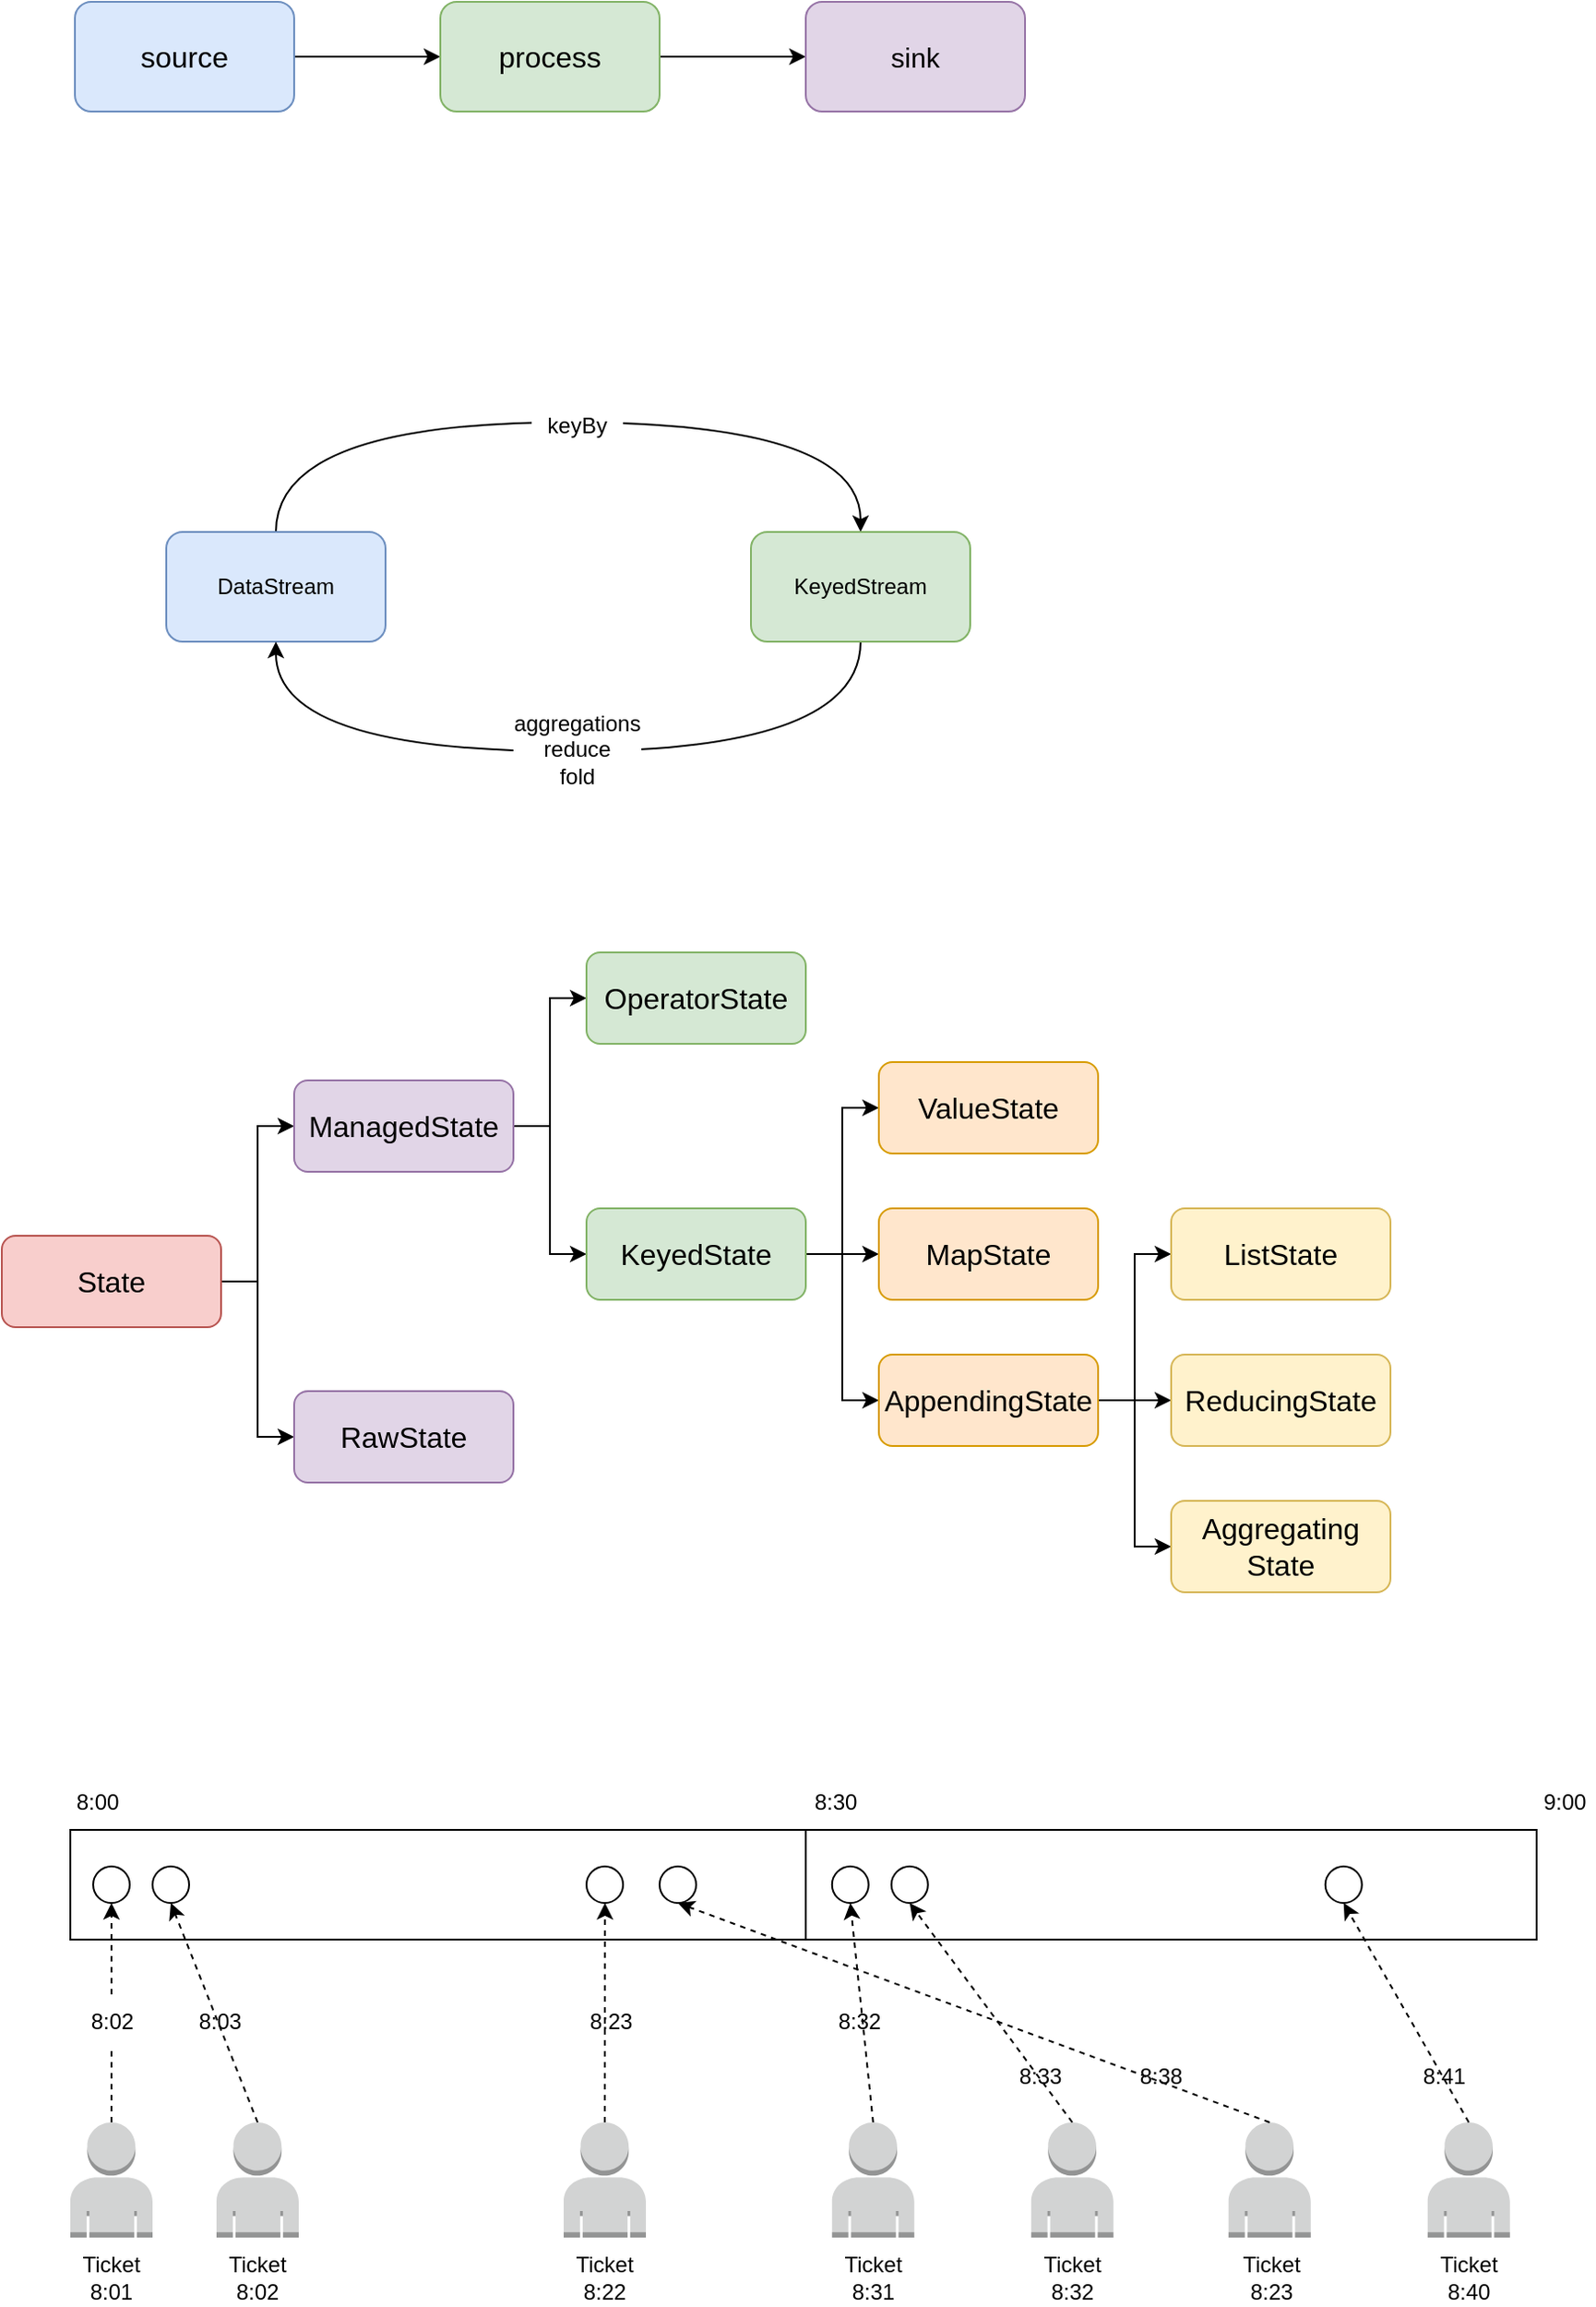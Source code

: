 <mxfile version="20.3.5" type="github">
  <diagram id="_oVOg_2L8pGMmzJAWcpK" name="Page-1">
    <mxGraphModel dx="1298" dy="734" grid="1" gridSize="10" guides="1" tooltips="1" connect="1" arrows="1" fold="1" page="1" pageScale="1" pageWidth="850" pageHeight="1100" math="0" shadow="0">
      <root>
        <mxCell id="0" />
        <mxCell id="1" parent="0" />
        <mxCell id="DA5ioZ5UG_cv5zVFgSnP-4" style="edgeStyle=orthogonalEdgeStyle;rounded=0;orthogonalLoop=1;jettySize=auto;html=1;exitX=1;exitY=0.5;exitDx=0;exitDy=0;entryX=0;entryY=0.5;entryDx=0;entryDy=0;fontSize=15;" parent="1" source="DA5ioZ5UG_cv5zVFgSnP-1" target="DA5ioZ5UG_cv5zVFgSnP-2" edge="1">
          <mxGeometry relative="1" as="geometry" />
        </mxCell>
        <mxCell id="DA5ioZ5UG_cv5zVFgSnP-1" value="&lt;font style=&quot;font-size: 16px;&quot;&gt;source&lt;/font&gt;" style="rounded=1;whiteSpace=wrap;html=1;fillColor=#dae8fc;strokeColor=#6c8ebf;" parent="1" vertex="1">
          <mxGeometry x="80" y="200" width="120" height="60" as="geometry" />
        </mxCell>
        <mxCell id="DA5ioZ5UG_cv5zVFgSnP-5" style="edgeStyle=orthogonalEdgeStyle;rounded=0;orthogonalLoop=1;jettySize=auto;html=1;exitX=1;exitY=0.5;exitDx=0;exitDy=0;entryX=0;entryY=0.5;entryDx=0;entryDy=0;fontSize=15;" parent="1" source="DA5ioZ5UG_cv5zVFgSnP-2" target="DA5ioZ5UG_cv5zVFgSnP-3" edge="1">
          <mxGeometry relative="1" as="geometry" />
        </mxCell>
        <mxCell id="DA5ioZ5UG_cv5zVFgSnP-2" value="&lt;font style=&quot;font-size: 16px;&quot;&gt;process&lt;/font&gt;" style="rounded=1;whiteSpace=wrap;html=1;fillColor=#d5e8d4;strokeColor=#82b366;" parent="1" vertex="1">
          <mxGeometry x="280" y="200" width="120" height="60" as="geometry" />
        </mxCell>
        <mxCell id="DA5ioZ5UG_cv5zVFgSnP-3" value="&lt;font style=&quot;font-size: 15px;&quot;&gt;sink&lt;/font&gt;" style="rounded=1;whiteSpace=wrap;html=1;fillColor=#e1d5e7;strokeColor=#9673a6;" parent="1" vertex="1">
          <mxGeometry x="480" y="200" width="120" height="60" as="geometry" />
        </mxCell>
        <mxCell id="hzGyoB1nwu1buTJKqw_e-3" style="edgeStyle=orthogonalEdgeStyle;curved=1;rounded=0;orthogonalLoop=1;jettySize=auto;html=1;exitX=0.5;exitY=0;exitDx=0;exitDy=0;entryX=0.5;entryY=0;entryDx=0;entryDy=0;" parent="1" source="hzGyoB1nwu1buTJKqw_e-1" target="hzGyoB1nwu1buTJKqw_e-2" edge="1">
          <mxGeometry relative="1" as="geometry">
            <Array as="points">
              <mxPoint x="190" y="430" />
              <mxPoint x="510" y="430" />
            </Array>
          </mxGeometry>
        </mxCell>
        <mxCell id="hzGyoB1nwu1buTJKqw_e-1" value="DataStream" style="rounded=1;whiteSpace=wrap;html=1;fillColor=#dae8fc;strokeColor=#6c8ebf;" parent="1" vertex="1">
          <mxGeometry x="130" y="490" width="120" height="60" as="geometry" />
        </mxCell>
        <mxCell id="hzGyoB1nwu1buTJKqw_e-4" style="edgeStyle=orthogonalEdgeStyle;curved=1;rounded=0;orthogonalLoop=1;jettySize=auto;html=1;exitX=0.5;exitY=1;exitDx=0;exitDy=0;entryX=0.5;entryY=1;entryDx=0;entryDy=0;" parent="1" source="hzGyoB1nwu1buTJKqw_e-2" target="hzGyoB1nwu1buTJKqw_e-1" edge="1">
          <mxGeometry relative="1" as="geometry">
            <Array as="points">
              <mxPoint x="510" y="610" />
              <mxPoint x="190" y="610" />
            </Array>
          </mxGeometry>
        </mxCell>
        <mxCell id="hzGyoB1nwu1buTJKqw_e-2" value="KeyedStream" style="rounded=1;whiteSpace=wrap;html=1;fillColor=#d5e8d4;strokeColor=#82b366;" parent="1" vertex="1">
          <mxGeometry x="450" y="490" width="120" height="60" as="geometry" />
        </mxCell>
        <mxCell id="hzGyoB1nwu1buTJKqw_e-5" value="keyBy" style="text;html=1;strokeColor=none;fillColor=default;align=center;verticalAlign=middle;whiteSpace=wrap;rounded=0;" parent="1" vertex="1">
          <mxGeometry x="330" y="417" width="50" height="30" as="geometry" />
        </mxCell>
        <mxCell id="hzGyoB1nwu1buTJKqw_e-8" value="aggregations&lt;br&gt;reduce&lt;br&gt;fold" style="text;html=1;strokeColor=none;fillColor=default;align=center;verticalAlign=middle;whiteSpace=wrap;rounded=0;" parent="1" vertex="1">
          <mxGeometry x="320" y="594" width="70" height="30" as="geometry" />
        </mxCell>
        <mxCell id="mNfEn4-VHd71BX42IYY5-13" style="edgeStyle=orthogonalEdgeStyle;rounded=0;orthogonalLoop=1;jettySize=auto;html=1;exitX=1;exitY=0.5;exitDx=0;exitDy=0;entryX=0;entryY=0.5;entryDx=0;entryDy=0;" parent="1" source="mNfEn4-VHd71BX42IYY5-1" target="mNfEn4-VHd71BX42IYY5-2" edge="1">
          <mxGeometry relative="1" as="geometry" />
        </mxCell>
        <mxCell id="mNfEn4-VHd71BX42IYY5-14" style="edgeStyle=orthogonalEdgeStyle;rounded=0;orthogonalLoop=1;jettySize=auto;html=1;exitX=1;exitY=0.5;exitDx=0;exitDy=0;entryX=0;entryY=0.5;entryDx=0;entryDy=0;" parent="1" source="mNfEn4-VHd71BX42IYY5-1" target="mNfEn4-VHd71BX42IYY5-3" edge="1">
          <mxGeometry relative="1" as="geometry" />
        </mxCell>
        <mxCell id="mNfEn4-VHd71BX42IYY5-1" value="&lt;font style=&quot;font-size: 16px;&quot;&gt;State&lt;/font&gt;" style="rounded=1;whiteSpace=wrap;html=1;fillColor=#f8cecc;strokeColor=#b85450;" parent="1" vertex="1">
          <mxGeometry x="40" y="875" width="120" height="50" as="geometry" />
        </mxCell>
        <mxCell id="mNfEn4-VHd71BX42IYY5-15" style="edgeStyle=orthogonalEdgeStyle;rounded=0;orthogonalLoop=1;jettySize=auto;html=1;exitX=1;exitY=0.5;exitDx=0;exitDy=0;entryX=0;entryY=0.5;entryDx=0;entryDy=0;" parent="1" source="mNfEn4-VHd71BX42IYY5-2" target="mNfEn4-VHd71BX42IYY5-5" edge="1">
          <mxGeometry relative="1" as="geometry" />
        </mxCell>
        <mxCell id="mNfEn4-VHd71BX42IYY5-16" style="edgeStyle=orthogonalEdgeStyle;rounded=0;orthogonalLoop=1;jettySize=auto;html=1;exitX=1;exitY=0.5;exitDx=0;exitDy=0;entryX=0;entryY=0.5;entryDx=0;entryDy=0;" parent="1" source="mNfEn4-VHd71BX42IYY5-2" target="mNfEn4-VHd71BX42IYY5-4" edge="1">
          <mxGeometry relative="1" as="geometry" />
        </mxCell>
        <mxCell id="mNfEn4-VHd71BX42IYY5-2" value="&lt;font style=&quot;font-size: 16px;&quot;&gt;ManagedState&lt;/font&gt;" style="rounded=1;whiteSpace=wrap;html=1;fillColor=#e1d5e7;strokeColor=#9673a6;" parent="1" vertex="1">
          <mxGeometry x="200" y="790" width="120" height="50" as="geometry" />
        </mxCell>
        <mxCell id="mNfEn4-VHd71BX42IYY5-3" value="&lt;font style=&quot;font-size: 16px;&quot;&gt;RawState&lt;/font&gt;" style="rounded=1;whiteSpace=wrap;html=1;fillColor=#e1d5e7;strokeColor=#9673a6;" parent="1" vertex="1">
          <mxGeometry x="200" y="960" width="120" height="50" as="geometry" />
        </mxCell>
        <mxCell id="mNfEn4-VHd71BX42IYY5-17" style="edgeStyle=orthogonalEdgeStyle;rounded=0;orthogonalLoop=1;jettySize=auto;html=1;exitX=1;exitY=0.5;exitDx=0;exitDy=0;entryX=0;entryY=0.5;entryDx=0;entryDy=0;" parent="1" source="mNfEn4-VHd71BX42IYY5-4" target="mNfEn4-VHd71BX42IYY5-7" edge="1">
          <mxGeometry relative="1" as="geometry" />
        </mxCell>
        <mxCell id="mNfEn4-VHd71BX42IYY5-18" style="edgeStyle=orthogonalEdgeStyle;rounded=0;orthogonalLoop=1;jettySize=auto;html=1;exitX=1;exitY=0.5;exitDx=0;exitDy=0;entryX=0;entryY=0.5;entryDx=0;entryDy=0;" parent="1" source="mNfEn4-VHd71BX42IYY5-4" target="mNfEn4-VHd71BX42IYY5-6" edge="1">
          <mxGeometry relative="1" as="geometry" />
        </mxCell>
        <mxCell id="mNfEn4-VHd71BX42IYY5-19" style="edgeStyle=orthogonalEdgeStyle;rounded=0;orthogonalLoop=1;jettySize=auto;html=1;exitX=1;exitY=0.5;exitDx=0;exitDy=0;entryX=0;entryY=0.5;entryDx=0;entryDy=0;" parent="1" source="mNfEn4-VHd71BX42IYY5-4" target="mNfEn4-VHd71BX42IYY5-8" edge="1">
          <mxGeometry relative="1" as="geometry" />
        </mxCell>
        <mxCell id="mNfEn4-VHd71BX42IYY5-4" value="&lt;font style=&quot;font-size: 16px;&quot;&gt;KeyedState&lt;/font&gt;" style="rounded=1;whiteSpace=wrap;html=1;fillColor=#d5e8d4;strokeColor=#82b366;flipV=1;" parent="1" vertex="1">
          <mxGeometry x="360" y="860" width="120" height="50" as="geometry" />
        </mxCell>
        <mxCell id="mNfEn4-VHd71BX42IYY5-5" value="&lt;span style=&quot;font-size: 16px;&quot;&gt;OperatorState&lt;/span&gt;" style="rounded=1;whiteSpace=wrap;html=1;fillColor=#d5e8d4;strokeColor=#82b366;flipV=1;" parent="1" vertex="1">
          <mxGeometry x="360" y="720" width="120" height="50" as="geometry" />
        </mxCell>
        <mxCell id="mNfEn4-VHd71BX42IYY5-6" value="&lt;font style=&quot;font-size: 16px;&quot;&gt;ValueState&lt;/font&gt;" style="rounded=1;whiteSpace=wrap;html=1;fillColor=#ffe6cc;strokeColor=#d79b00;" parent="1" vertex="1">
          <mxGeometry x="520" y="780" width="120" height="50" as="geometry" />
        </mxCell>
        <mxCell id="mNfEn4-VHd71BX42IYY5-7" value="&lt;font style=&quot;font-size: 16px;&quot;&gt;MapState&lt;/font&gt;" style="rounded=1;whiteSpace=wrap;html=1;fillColor=#ffe6cc;strokeColor=#d79b00;" parent="1" vertex="1">
          <mxGeometry x="520" y="860" width="120" height="50" as="geometry" />
        </mxCell>
        <mxCell id="mNfEn4-VHd71BX42IYY5-20" style="edgeStyle=orthogonalEdgeStyle;rounded=0;orthogonalLoop=1;jettySize=auto;html=1;exitX=1;exitY=0.5;exitDx=0;exitDy=0;entryX=0;entryY=0.5;entryDx=0;entryDy=0;" parent="1" source="mNfEn4-VHd71BX42IYY5-8" target="mNfEn4-VHd71BX42IYY5-11" edge="1">
          <mxGeometry relative="1" as="geometry" />
        </mxCell>
        <mxCell id="mNfEn4-VHd71BX42IYY5-21" style="edgeStyle=orthogonalEdgeStyle;rounded=0;orthogonalLoop=1;jettySize=auto;html=1;exitX=1;exitY=0.5;exitDx=0;exitDy=0;entryX=0;entryY=0.5;entryDx=0;entryDy=0;" parent="1" source="mNfEn4-VHd71BX42IYY5-8" target="mNfEn4-VHd71BX42IYY5-10" edge="1">
          <mxGeometry relative="1" as="geometry" />
        </mxCell>
        <mxCell id="mNfEn4-VHd71BX42IYY5-22" style="edgeStyle=orthogonalEdgeStyle;rounded=0;orthogonalLoop=1;jettySize=auto;html=1;exitX=1;exitY=0.5;exitDx=0;exitDy=0;entryX=0;entryY=0.5;entryDx=0;entryDy=0;" parent="1" source="mNfEn4-VHd71BX42IYY5-8" target="mNfEn4-VHd71BX42IYY5-12" edge="1">
          <mxGeometry relative="1" as="geometry" />
        </mxCell>
        <mxCell id="mNfEn4-VHd71BX42IYY5-8" value="&lt;font style=&quot;font-size: 16px;&quot;&gt;AppendingState&lt;/font&gt;" style="rounded=1;whiteSpace=wrap;html=1;fillColor=#ffe6cc;strokeColor=#d79b00;" parent="1" vertex="1">
          <mxGeometry x="520" y="940" width="120" height="50" as="geometry" />
        </mxCell>
        <mxCell id="mNfEn4-VHd71BX42IYY5-10" value="&lt;font style=&quot;font-size: 16px;&quot;&gt;ListState&lt;/font&gt;" style="rounded=1;whiteSpace=wrap;html=1;fillColor=#fff2cc;strokeColor=#d6b656;" parent="1" vertex="1">
          <mxGeometry x="680" y="860" width="120" height="50" as="geometry" />
        </mxCell>
        <mxCell id="mNfEn4-VHd71BX42IYY5-11" value="&lt;font style=&quot;font-size: 16px;&quot;&gt;ReducingState&lt;/font&gt;" style="rounded=1;whiteSpace=wrap;html=1;fillColor=#fff2cc;strokeColor=#d6b656;" parent="1" vertex="1">
          <mxGeometry x="680" y="940" width="120" height="50" as="geometry" />
        </mxCell>
        <mxCell id="mNfEn4-VHd71BX42IYY5-12" value="&lt;font style=&quot;font-size: 16px;&quot;&gt;Aggregating&lt;br&gt;State&lt;/font&gt;" style="rounded=1;whiteSpace=wrap;html=1;fillColor=#fff2cc;strokeColor=#d6b656;" parent="1" vertex="1">
          <mxGeometry x="680" y="1020" width="120" height="50" as="geometry" />
        </mxCell>
        <mxCell id="cq7n2qohAcCtZKUBrd6M-1" value="" style="outlineConnect=0;dashed=0;verticalLabelPosition=bottom;verticalAlign=top;align=center;html=1;shape=mxgraph.aws3.user;fillColor=#D2D3D3;gradientColor=none;flipH=0;flipV=0;" vertex="1" parent="1">
          <mxGeometry x="77.5" y="1360" width="45" height="63" as="geometry" />
        </mxCell>
        <mxCell id="cq7n2qohAcCtZKUBrd6M-2" value="" style="outlineConnect=0;dashed=0;verticalLabelPosition=bottom;verticalAlign=top;align=center;html=1;shape=mxgraph.aws3.user;fillColor=#D2D3D3;gradientColor=none;flipH=0;flipV=0;" vertex="1" parent="1">
          <mxGeometry x="157.5" y="1360" width="45" height="63" as="geometry" />
        </mxCell>
        <mxCell id="cq7n2qohAcCtZKUBrd6M-5" value="" style="outlineConnect=0;dashed=0;verticalLabelPosition=bottom;verticalAlign=top;align=center;html=1;shape=mxgraph.aws3.user;fillColor=#D2D3D3;gradientColor=none;flipH=0;flipV=0;" vertex="1" parent="1">
          <mxGeometry x="347.5" y="1360" width="45" height="63" as="geometry" />
        </mxCell>
        <mxCell id="cq7n2qohAcCtZKUBrd6M-6" value="" style="outlineConnect=0;dashed=0;verticalLabelPosition=bottom;verticalAlign=top;align=center;html=1;shape=mxgraph.aws3.user;fillColor=#D2D3D3;gradientColor=none;flipH=0;flipV=0;" vertex="1" parent="1">
          <mxGeometry x="494.38" y="1360" width="45" height="63" as="geometry" />
        </mxCell>
        <mxCell id="cq7n2qohAcCtZKUBrd6M-7" value="" style="outlineConnect=0;dashed=0;verticalLabelPosition=bottom;verticalAlign=top;align=center;html=1;shape=mxgraph.aws3.user;fillColor=#D2D3D3;gradientColor=none;flipH=0;flipV=0;" vertex="1" parent="1">
          <mxGeometry x="603.38" y="1360" width="45" height="63" as="geometry" />
        </mxCell>
        <mxCell id="cq7n2qohAcCtZKUBrd6M-8" value="" style="outlineConnect=0;dashed=0;verticalLabelPosition=bottom;verticalAlign=top;align=center;html=1;shape=mxgraph.aws3.user;fillColor=#D2D3D3;gradientColor=none;flipH=0;flipV=0;" vertex="1" parent="1">
          <mxGeometry x="711.38" y="1360" width="45" height="63" as="geometry" />
        </mxCell>
        <mxCell id="cq7n2qohAcCtZKUBrd6M-9" value="" style="outlineConnect=0;dashed=0;verticalLabelPosition=bottom;verticalAlign=top;align=center;html=1;shape=mxgraph.aws3.user;fillColor=#D2D3D3;gradientColor=none;flipH=0;flipV=0;" vertex="1" parent="1">
          <mxGeometry x="820.38" y="1360" width="45" height="63" as="geometry" />
        </mxCell>
        <mxCell id="cq7n2qohAcCtZKUBrd6M-10" value="Ticket 8:01" style="text;html=1;strokeColor=none;fillColor=none;align=center;verticalAlign=middle;whiteSpace=wrap;rounded=0;" vertex="1" parent="1">
          <mxGeometry x="70" y="1430" width="60" height="30" as="geometry" />
        </mxCell>
        <mxCell id="cq7n2qohAcCtZKUBrd6M-11" value="Ticket 8:02" style="text;html=1;strokeColor=none;fillColor=none;align=center;verticalAlign=middle;whiteSpace=wrap;rounded=0;" vertex="1" parent="1">
          <mxGeometry x="150" y="1430" width="60" height="30" as="geometry" />
        </mxCell>
        <mxCell id="cq7n2qohAcCtZKUBrd6M-12" value="Ticket 8:22" style="text;html=1;strokeColor=none;fillColor=none;align=center;verticalAlign=middle;whiteSpace=wrap;rounded=0;" vertex="1" parent="1">
          <mxGeometry x="340" y="1430" width="60" height="30" as="geometry" />
        </mxCell>
        <mxCell id="cq7n2qohAcCtZKUBrd6M-13" value="" style="rounded=0;whiteSpace=wrap;html=1;" vertex="1" parent="1">
          <mxGeometry x="77.5" y="1200" width="402.5" height="60" as="geometry" />
        </mxCell>
        <mxCell id="cq7n2qohAcCtZKUBrd6M-14" value="" style="rounded=0;whiteSpace=wrap;html=1;" vertex="1" parent="1">
          <mxGeometry x="480" y="1200" width="400" height="60" as="geometry" />
        </mxCell>
        <mxCell id="cq7n2qohAcCtZKUBrd6M-15" value="Ticket 8:31" style="text;html=1;strokeColor=none;fillColor=none;align=center;verticalAlign=middle;whiteSpace=wrap;rounded=0;" vertex="1" parent="1">
          <mxGeometry x="487.13" y="1430" width="60" height="30" as="geometry" />
        </mxCell>
        <mxCell id="cq7n2qohAcCtZKUBrd6M-16" value="Ticket 8:32" style="text;html=1;strokeColor=none;fillColor=none;align=center;verticalAlign=middle;whiteSpace=wrap;rounded=0;" vertex="1" parent="1">
          <mxGeometry x="595.63" y="1430" width="60" height="30" as="geometry" />
        </mxCell>
        <mxCell id="cq7n2qohAcCtZKUBrd6M-17" value="Ticket 8:23" style="text;html=1;strokeColor=none;fillColor=none;align=center;verticalAlign=middle;whiteSpace=wrap;rounded=0;" vertex="1" parent="1">
          <mxGeometry x="704.63" y="1430" width="60" height="30" as="geometry" />
        </mxCell>
        <mxCell id="cq7n2qohAcCtZKUBrd6M-18" value="Ticket 8:40" style="text;html=1;strokeColor=none;fillColor=none;align=center;verticalAlign=middle;whiteSpace=wrap;rounded=0;" vertex="1" parent="1">
          <mxGeometry x="812.88" y="1430" width="60" height="30" as="geometry" />
        </mxCell>
        <mxCell id="cq7n2qohAcCtZKUBrd6M-19" value="" style="ellipse;whiteSpace=wrap;html=1;aspect=fixed;" vertex="1" parent="1">
          <mxGeometry x="90" y="1220" width="20" height="20" as="geometry" />
        </mxCell>
        <mxCell id="cq7n2qohAcCtZKUBrd6M-20" value="" style="ellipse;whiteSpace=wrap;html=1;aspect=fixed;" vertex="1" parent="1">
          <mxGeometry x="122.5" y="1220" width="20" height="20" as="geometry" />
        </mxCell>
        <mxCell id="cq7n2qohAcCtZKUBrd6M-21" value="" style="ellipse;whiteSpace=wrap;html=1;aspect=fixed;" vertex="1" parent="1">
          <mxGeometry x="360" y="1220" width="20" height="20" as="geometry" />
        </mxCell>
        <mxCell id="cq7n2qohAcCtZKUBrd6M-22" value="" style="ellipse;whiteSpace=wrap;html=1;aspect=fixed;" vertex="1" parent="1">
          <mxGeometry x="400" y="1220" width="20" height="20" as="geometry" />
        </mxCell>
        <mxCell id="cq7n2qohAcCtZKUBrd6M-23" value="" style="ellipse;whiteSpace=wrap;html=1;aspect=fixed;" vertex="1" parent="1">
          <mxGeometry x="494.38" y="1220" width="20" height="20" as="geometry" />
        </mxCell>
        <mxCell id="cq7n2qohAcCtZKUBrd6M-24" value="" style="ellipse;whiteSpace=wrap;html=1;aspect=fixed;" vertex="1" parent="1">
          <mxGeometry x="526.88" y="1220" width="20" height="20" as="geometry" />
        </mxCell>
        <mxCell id="cq7n2qohAcCtZKUBrd6M-25" value="" style="ellipse;whiteSpace=wrap;html=1;aspect=fixed;" vertex="1" parent="1">
          <mxGeometry x="764.38" y="1220" width="20" height="20" as="geometry" />
        </mxCell>
        <mxCell id="cq7n2qohAcCtZKUBrd6M-26" value="8:00" style="text;html=1;strokeColor=none;fillColor=none;align=center;verticalAlign=middle;whiteSpace=wrap;rounded=0;" vertex="1" parent="1">
          <mxGeometry x="75.5" y="1170" width="32.5" height="30" as="geometry" />
        </mxCell>
        <mxCell id="cq7n2qohAcCtZKUBrd6M-27" value="8:30" style="text;html=1;strokeColor=none;fillColor=none;align=center;verticalAlign=middle;whiteSpace=wrap;rounded=0;" vertex="1" parent="1">
          <mxGeometry x="480" y="1170" width="32.5" height="30" as="geometry" />
        </mxCell>
        <mxCell id="cq7n2qohAcCtZKUBrd6M-28" value="9:00" style="text;html=1;strokeColor=none;fillColor=none;align=center;verticalAlign=middle;whiteSpace=wrap;rounded=0;" vertex="1" parent="1">
          <mxGeometry x="879" y="1170" width="32.5" height="30" as="geometry" />
        </mxCell>
        <mxCell id="cq7n2qohAcCtZKUBrd6M-29" style="rounded=0;orthogonalLoop=1;jettySize=auto;html=1;exitX=0.5;exitY=0;exitDx=0;exitDy=0;exitPerimeter=0;entryX=0.5;entryY=1;entryDx=0;entryDy=0;dashed=1;startArrow=none;" edge="1" parent="1" source="cq7n2qohAcCtZKUBrd6M-36" target="cq7n2qohAcCtZKUBrd6M-19">
          <mxGeometry relative="1" as="geometry" />
        </mxCell>
        <mxCell id="cq7n2qohAcCtZKUBrd6M-31" style="edgeStyle=none;rounded=0;orthogonalLoop=1;jettySize=auto;html=1;exitX=0.5;exitY=0;exitDx=0;exitDy=0;exitPerimeter=0;entryX=0.727;entryY=0.667;entryDx=0;entryDy=0;entryPerimeter=0;dashed=1;" edge="1" parent="1" source="cq7n2qohAcCtZKUBrd6M-5" target="cq7n2qohAcCtZKUBrd6M-13">
          <mxGeometry relative="1" as="geometry" />
        </mxCell>
        <mxCell id="cq7n2qohAcCtZKUBrd6M-32" style="edgeStyle=none;rounded=0;orthogonalLoop=1;jettySize=auto;html=1;exitX=0.5;exitY=0;exitDx=0;exitDy=0;exitPerimeter=0;entryX=0.5;entryY=1;entryDx=0;entryDy=0;dashed=1;" edge="1" parent="1" source="cq7n2qohAcCtZKUBrd6M-8" target="cq7n2qohAcCtZKUBrd6M-22">
          <mxGeometry relative="1" as="geometry" />
        </mxCell>
        <mxCell id="cq7n2qohAcCtZKUBrd6M-33" style="edgeStyle=none;rounded=0;orthogonalLoop=1;jettySize=auto;html=1;exitX=0.5;exitY=0;exitDx=0;exitDy=0;exitPerimeter=0;entryX=0.5;entryY=1;entryDx=0;entryDy=0;dashed=1;" edge="1" parent="1" source="cq7n2qohAcCtZKUBrd6M-6" target="cq7n2qohAcCtZKUBrd6M-23">
          <mxGeometry relative="1" as="geometry" />
        </mxCell>
        <mxCell id="cq7n2qohAcCtZKUBrd6M-34" style="edgeStyle=none;rounded=0;orthogonalLoop=1;jettySize=auto;html=1;exitX=0.5;exitY=0;exitDx=0;exitDy=0;exitPerimeter=0;entryX=0.5;entryY=1;entryDx=0;entryDy=0;dashed=1;" edge="1" parent="1" source="cq7n2qohAcCtZKUBrd6M-7" target="cq7n2qohAcCtZKUBrd6M-24">
          <mxGeometry relative="1" as="geometry" />
        </mxCell>
        <mxCell id="cq7n2qohAcCtZKUBrd6M-35" style="edgeStyle=none;rounded=0;orthogonalLoop=1;jettySize=auto;html=1;exitX=0.5;exitY=0;exitDx=0;exitDy=0;exitPerimeter=0;entryX=0.5;entryY=1;entryDx=0;entryDy=0;dashed=1;" edge="1" parent="1" source="cq7n2qohAcCtZKUBrd6M-9" target="cq7n2qohAcCtZKUBrd6M-25">
          <mxGeometry relative="1" as="geometry" />
        </mxCell>
        <mxCell id="cq7n2qohAcCtZKUBrd6M-30" style="edgeStyle=none;rounded=0;orthogonalLoop=1;jettySize=auto;html=1;exitX=0.5;exitY=0;exitDx=0;exitDy=0;exitPerimeter=0;entryX=0.5;entryY=1;entryDx=0;entryDy=0;dashed=1;" edge="1" parent="1" source="cq7n2qohAcCtZKUBrd6M-2" target="cq7n2qohAcCtZKUBrd6M-20">
          <mxGeometry relative="1" as="geometry" />
        </mxCell>
        <mxCell id="cq7n2qohAcCtZKUBrd6M-36" value="8:02" style="text;html=1;strokeColor=none;fillColor=none;align=center;verticalAlign=middle;whiteSpace=wrap;rounded=0;" vertex="1" parent="1">
          <mxGeometry x="83.75" y="1290" width="32.5" height="30" as="geometry" />
        </mxCell>
        <mxCell id="cq7n2qohAcCtZKUBrd6M-37" value="" style="rounded=0;orthogonalLoop=1;jettySize=auto;html=1;exitX=0.5;exitY=0;exitDx=0;exitDy=0;exitPerimeter=0;entryX=0.5;entryY=1;entryDx=0;entryDy=0;dashed=1;endArrow=none;" edge="1" parent="1" source="cq7n2qohAcCtZKUBrd6M-1" target="cq7n2qohAcCtZKUBrd6M-36">
          <mxGeometry relative="1" as="geometry">
            <mxPoint x="100" y="1360" as="sourcePoint" />
            <mxPoint x="100" y="1240" as="targetPoint" />
          </mxGeometry>
        </mxCell>
        <mxCell id="cq7n2qohAcCtZKUBrd6M-38" value="8:03" style="text;html=1;strokeColor=none;fillColor=none;align=center;verticalAlign=middle;whiteSpace=wrap;rounded=0;" vertex="1" parent="1">
          <mxGeometry x="142.5" y="1290" width="32.5" height="30" as="geometry" />
        </mxCell>
        <mxCell id="cq7n2qohAcCtZKUBrd6M-40" value="8:23" style="text;html=1;strokeColor=none;fillColor=none;align=center;verticalAlign=middle;whiteSpace=wrap;rounded=0;" vertex="1" parent="1">
          <mxGeometry x="357" y="1290" width="32.5" height="30" as="geometry" />
        </mxCell>
        <mxCell id="cq7n2qohAcCtZKUBrd6M-41" value="8:32" style="text;html=1;strokeColor=none;fillColor=none;align=center;verticalAlign=middle;whiteSpace=wrap;rounded=0;" vertex="1" parent="1">
          <mxGeometry x="493.13" y="1290" width="32.5" height="30" as="geometry" />
        </mxCell>
        <mxCell id="cq7n2qohAcCtZKUBrd6M-42" value="8:33" style="text;html=1;strokeColor=none;fillColor=none;align=center;verticalAlign=middle;whiteSpace=wrap;rounded=0;" vertex="1" parent="1">
          <mxGeometry x="592" y="1320" width="32.5" height="30" as="geometry" />
        </mxCell>
        <mxCell id="cq7n2qohAcCtZKUBrd6M-43" value="8:38" style="text;html=1;strokeColor=none;fillColor=none;align=center;verticalAlign=middle;whiteSpace=wrap;rounded=0;" vertex="1" parent="1">
          <mxGeometry x="658.38" y="1320" width="32.5" height="30" as="geometry" />
        </mxCell>
        <mxCell id="cq7n2qohAcCtZKUBrd6M-44" value="8:41" style="text;html=1;strokeColor=none;fillColor=none;align=center;verticalAlign=middle;whiteSpace=wrap;rounded=0;" vertex="1" parent="1">
          <mxGeometry x="812.88" y="1320" width="32.5" height="30" as="geometry" />
        </mxCell>
      </root>
    </mxGraphModel>
  </diagram>
</mxfile>

